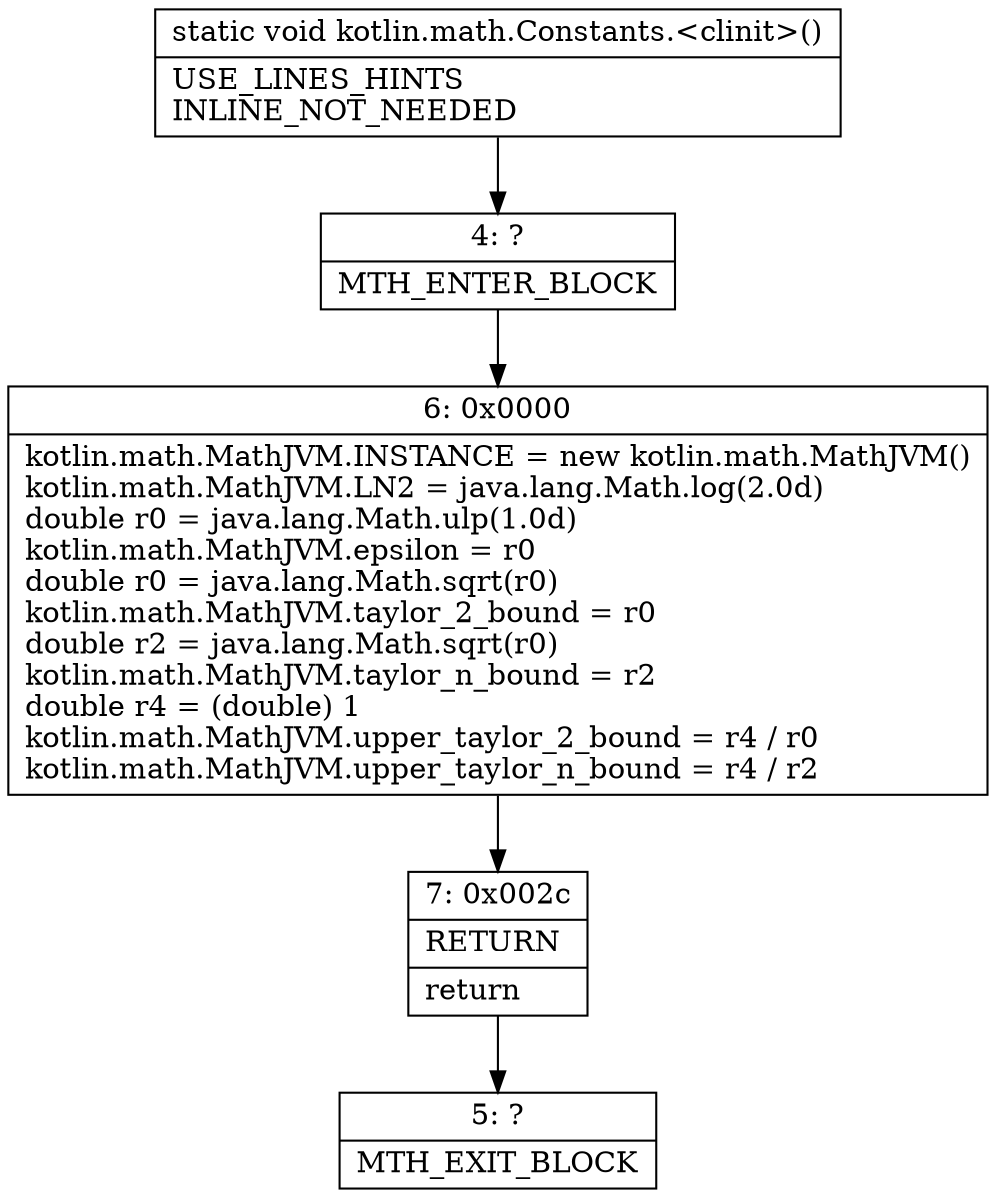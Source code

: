digraph "CFG forkotlin.math.Constants.\<clinit\>()V" {
Node_4 [shape=record,label="{4\:\ ?|MTH_ENTER_BLOCK\l}"];
Node_6 [shape=record,label="{6\:\ 0x0000|kotlin.math.MathJVM.INSTANCE = new kotlin.math.MathJVM()\lkotlin.math.MathJVM.LN2 = java.lang.Math.log(2.0d)\ldouble r0 = java.lang.Math.ulp(1.0d)\lkotlin.math.MathJVM.epsilon = r0\ldouble r0 = java.lang.Math.sqrt(r0)\lkotlin.math.MathJVM.taylor_2_bound = r0\ldouble r2 = java.lang.Math.sqrt(r0)\lkotlin.math.MathJVM.taylor_n_bound = r2\ldouble r4 = (double) 1\lkotlin.math.MathJVM.upper_taylor_2_bound = r4 \/ r0\lkotlin.math.MathJVM.upper_taylor_n_bound = r4 \/ r2\l}"];
Node_7 [shape=record,label="{7\:\ 0x002c|RETURN\l|return\l}"];
Node_5 [shape=record,label="{5\:\ ?|MTH_EXIT_BLOCK\l}"];
MethodNode[shape=record,label="{static void kotlin.math.Constants.\<clinit\>()  | USE_LINES_HINTS\lINLINE_NOT_NEEDED\l}"];
MethodNode -> Node_4;Node_4 -> Node_6;
Node_6 -> Node_7;
Node_7 -> Node_5;
}

